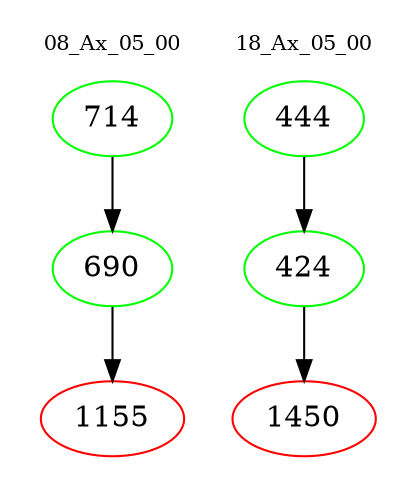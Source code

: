 digraph{
subgraph cluster_0 {
color = white
label = "08_Ax_05_00";
fontsize=10;
T0_714 [label="714", color="green"]
T0_714 -> T0_690 [color="black"]
T0_690 [label="690", color="green"]
T0_690 -> T0_1155 [color="black"]
T0_1155 [label="1155", color="red"]
}
subgraph cluster_1 {
color = white
label = "18_Ax_05_00";
fontsize=10;
T1_444 [label="444", color="green"]
T1_444 -> T1_424 [color="black"]
T1_424 [label="424", color="green"]
T1_424 -> T1_1450 [color="black"]
T1_1450 [label="1450", color="red"]
}
}
